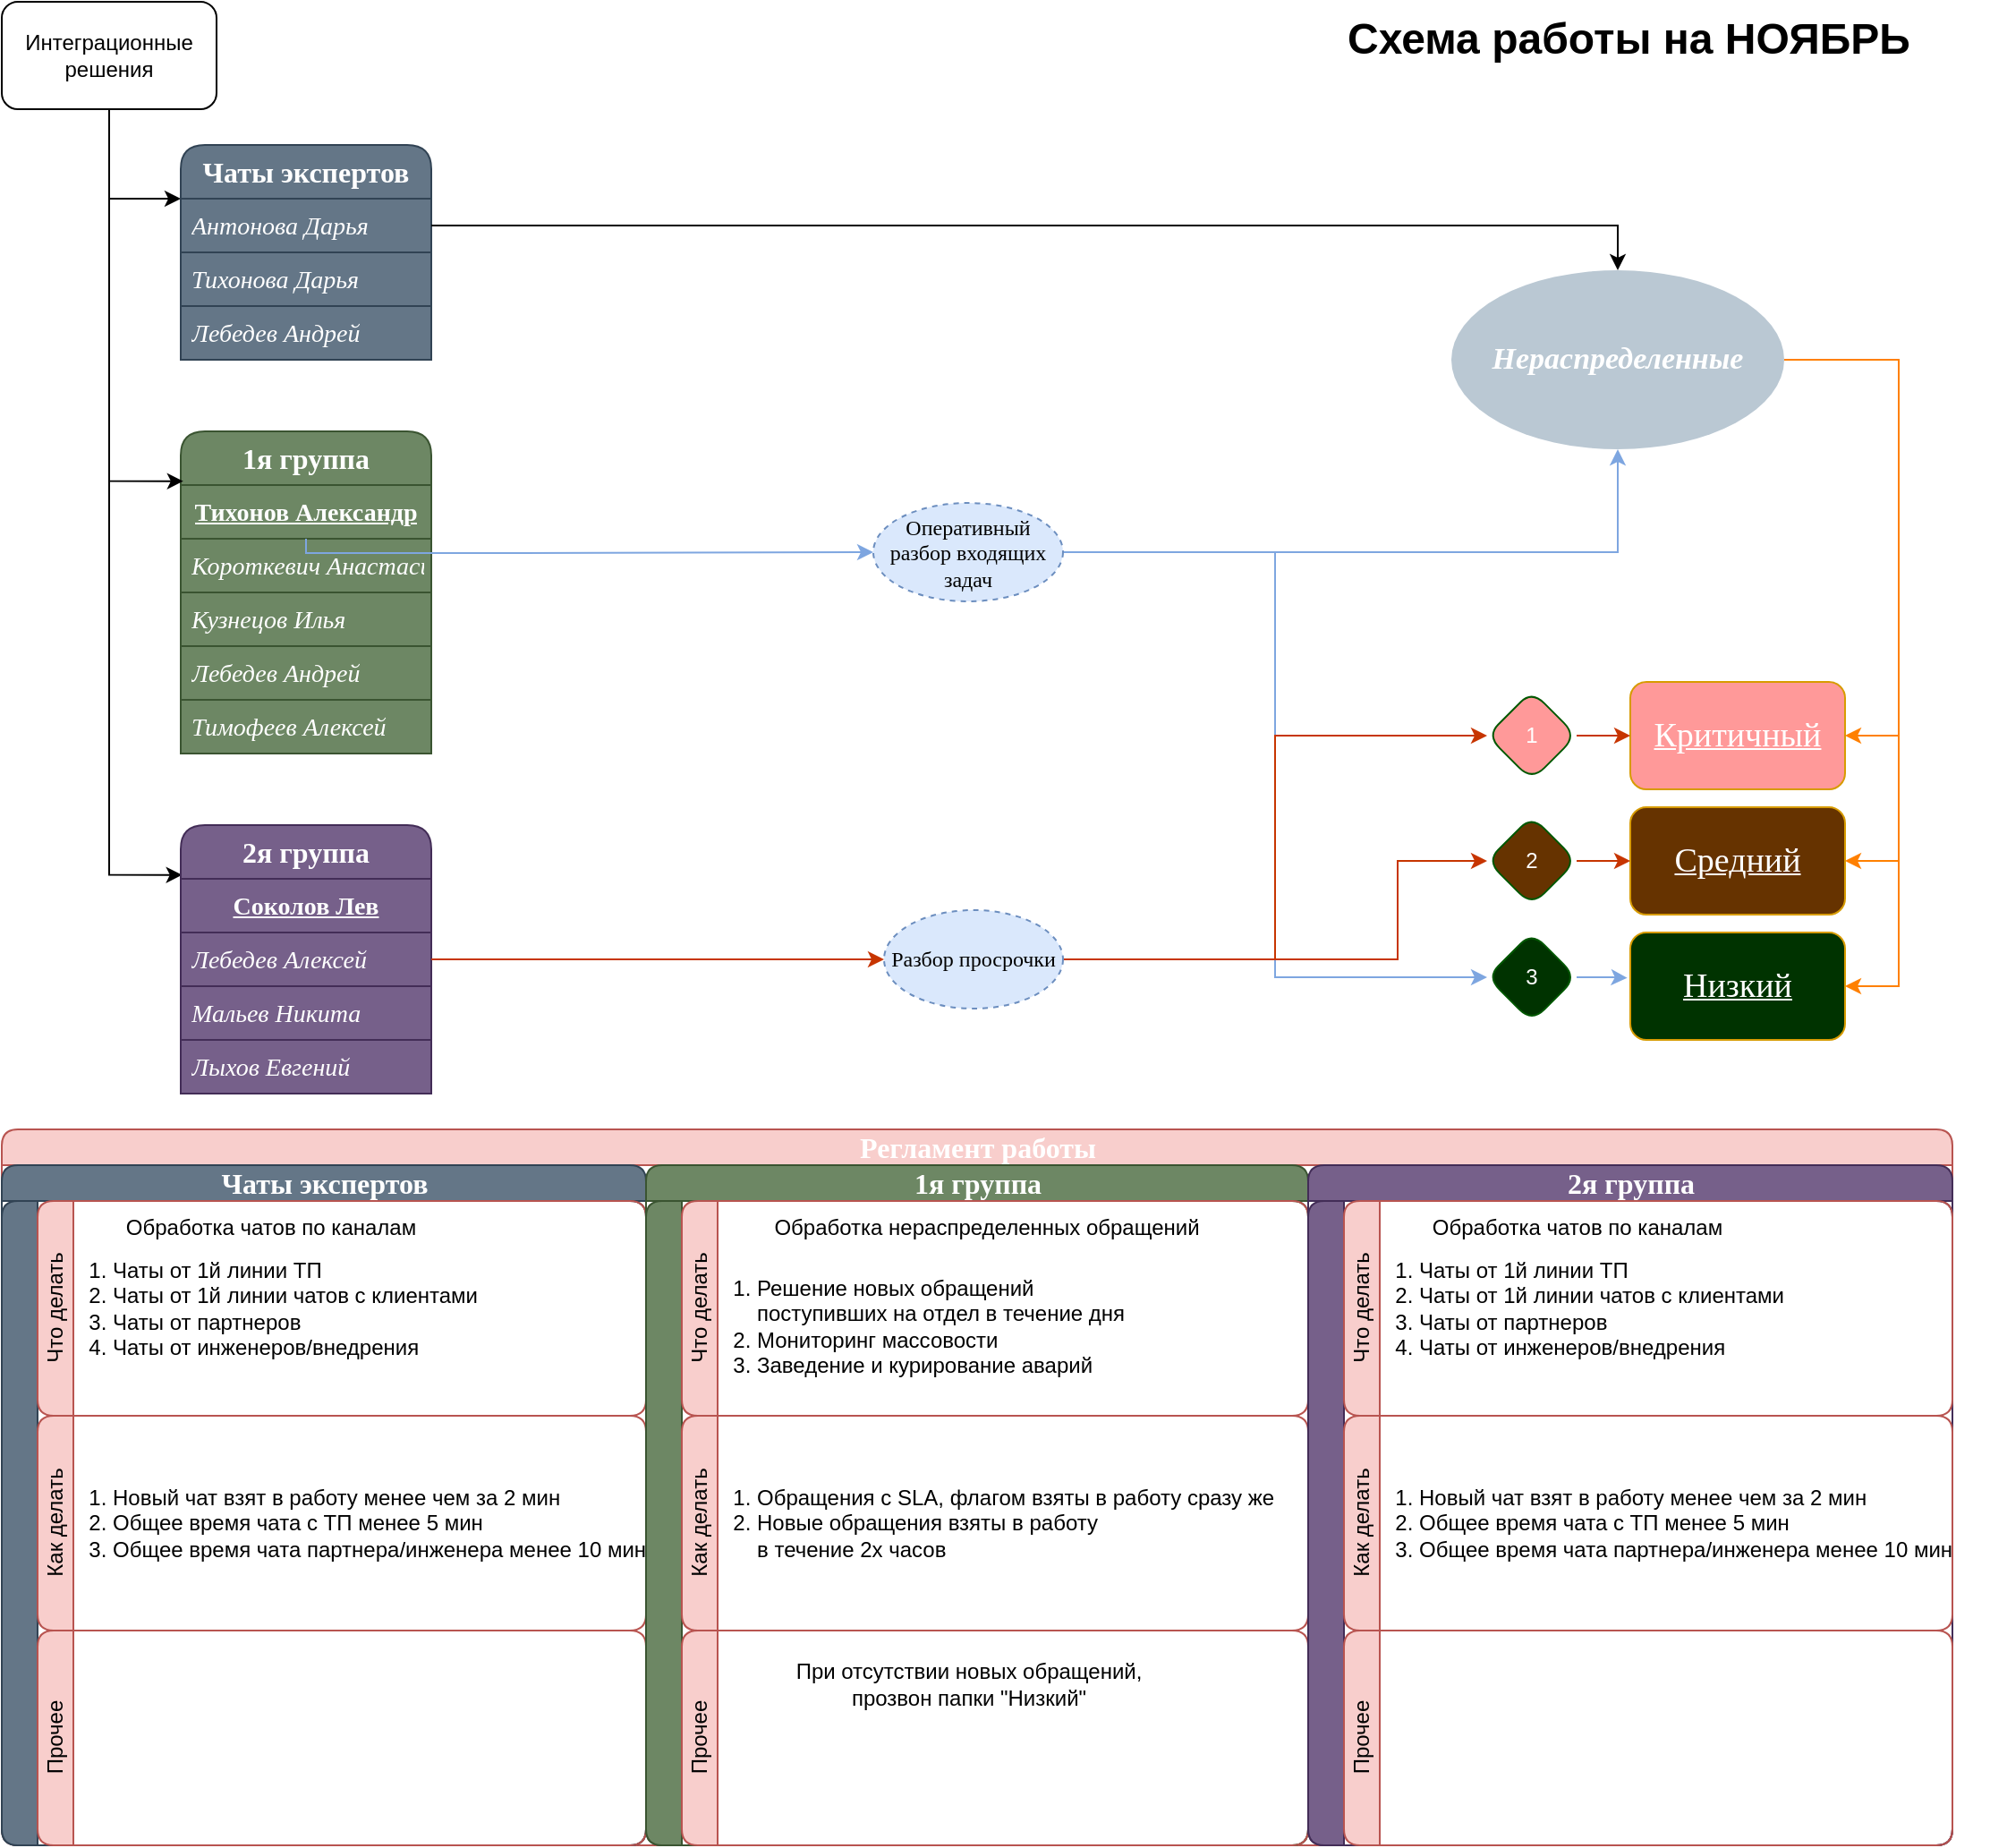 <mxfile version="24.8.3">
  <diagram name="Страница — 1" id="RGlEnjP4Q5MJ_EAzEtDM">
    <mxGraphModel dx="1195" dy="733" grid="1" gridSize="10" guides="1" tooltips="1" connect="1" arrows="1" fold="1" page="1" pageScale="1" pageWidth="827" pageHeight="1169" math="0" shadow="0">
      <root>
        <mxCell id="0" />
        <mxCell id="1" parent="0" />
        <mxCell id="4Yv4w1ldaMEZDNmSyz41-57" value="" style="edgeStyle=orthogonalEdgeStyle;rounded=0;orthogonalLoop=1;jettySize=auto;html=1;fontFamily=Helvetica;fontSize=12;fontColor=default;fontStyle=0;entryX=0.006;entryY=-0.072;entryDx=0;entryDy=0;entryPerimeter=0;" edge="1" parent="1" source="4Yv4w1ldaMEZDNmSyz41-1" target="4Yv4w1ldaMEZDNmSyz41-39">
          <mxGeometry relative="1" as="geometry">
            <mxPoint x="70" y="570" as="targetPoint" />
          </mxGeometry>
        </mxCell>
        <mxCell id="4Yv4w1ldaMEZDNmSyz41-124" style="edgeStyle=orthogonalEdgeStyle;rounded=0;orthogonalLoop=1;jettySize=auto;html=1;entryX=0;entryY=0.25;entryDx=0;entryDy=0;fontFamily=Helvetica;fontSize=12;fontColor=default;fontStyle=0;" edge="1" parent="1" source="4Yv4w1ldaMEZDNmSyz41-1" target="4Yv4w1ldaMEZDNmSyz41-9">
          <mxGeometry relative="1" as="geometry" />
        </mxCell>
        <mxCell id="4Yv4w1ldaMEZDNmSyz41-1" value="Интеграционные решения" style="rounded=1;whiteSpace=wrap;html=1;" vertex="1" parent="1">
          <mxGeometry x="20" y="20" width="120" height="60" as="geometry" />
        </mxCell>
        <mxCell id="4Yv4w1ldaMEZDNmSyz41-9" value="&lt;div style=&quot;font-size: 16px; line-height: 21px; white-space: pre;&quot;&gt;&lt;span style=&quot;font-size: 16px;&quot;&gt;Чаты экспертов&lt;/span&gt;&lt;/div&gt;" style="swimlane;fontStyle=1;childLayout=stackLayout;horizontal=1;startSize=30;horizontalStack=0;resizeParent=1;resizeParentMax=0;resizeLast=0;collapsible=1;marginBottom=0;whiteSpace=wrap;html=1;fillColor=#647687;strokeColor=#314354;swimlaneFillColor=none;rounded=1;shadow=0;glass=0;fillStyle=solid;labelBorderColor=none;labelBackgroundColor=none;fontSize=16;fontFamily=Times New Roman;fontColor=#ffffff;align=center;" vertex="1" parent="1">
          <mxGeometry x="120" y="100" width="140" height="120" as="geometry">
            <mxRectangle x="120" y="110" width="130" height="30" as="alternateBounds" />
          </mxGeometry>
        </mxCell>
        <mxCell id="4Yv4w1ldaMEZDNmSyz41-10" value="&lt;div style=&quot;font-size: 14px; line-height: 21px; white-space: pre;&quot;&gt;&lt;span style=&quot;&quot;&gt;&lt;span&gt;Антонова Дарья&lt;/span&gt;&lt;/span&gt;&lt;/div&gt;" style="text;strokeColor=#314354;fillColor=#647687;align=left;verticalAlign=middle;spacingLeft=4;spacingRight=4;overflow=hidden;points=[[0,0.5],[1,0.5]];portConstraint=eastwest;rotatable=0;whiteSpace=wrap;html=1;fontColor=#ffffff;labelBackgroundColor=none;fontFamily=Times New Roman;fontStyle=2" vertex="1" parent="4Yv4w1ldaMEZDNmSyz41-9">
          <mxGeometry y="30" width="140" height="30" as="geometry" />
        </mxCell>
        <mxCell id="4Yv4w1ldaMEZDNmSyz41-11" value="&lt;div style=&quot;font-size: 14px; line-height: 21px; white-space: pre;&quot;&gt;&lt;span style=&quot;&quot;&gt;Тихонова Дарья&lt;/span&gt;&lt;/div&gt;" style="text;strokeColor=#314354;fillColor=#647687;align=left;verticalAlign=middle;spacingLeft=4;spacingRight=4;overflow=hidden;points=[[0,0.5],[1,0.5]];portConstraint=eastwest;rotatable=0;whiteSpace=wrap;html=1;fontStyle=2;fontColor=#ffffff;labelBackgroundColor=none;fontFamily=Times New Roman;" vertex="1" parent="4Yv4w1ldaMEZDNmSyz41-9">
          <mxGeometry y="60" width="140" height="30" as="geometry" />
        </mxCell>
        <mxCell id="4Yv4w1ldaMEZDNmSyz41-12" value="&lt;div style=&quot;font-size: 14px; line-height: 21px; white-space: pre;&quot;&gt;&lt;span style=&quot;&quot;&gt;Лебедев Андрей&lt;/span&gt;&lt;/div&gt;" style="text;strokeColor=#314354;fillColor=#647687;align=left;verticalAlign=middle;spacingLeft=4;spacingRight=4;overflow=hidden;points=[[0,0.5],[1,0.5]];portConstraint=eastwest;rotatable=0;whiteSpace=wrap;html=1;fontStyle=2;labelBackgroundColor=none;fontColor=#ffffff;fontFamily=Times New Roman;" vertex="1" parent="4Yv4w1ldaMEZDNmSyz41-9">
          <mxGeometry y="90" width="140" height="30" as="geometry" />
        </mxCell>
        <mxCell id="4Yv4w1ldaMEZDNmSyz41-31" value="&lt;div style=&quot;font-size: 16px; line-height: 21px; white-space: pre;&quot;&gt;&lt;span style=&quot;font-size: 16px;&quot;&gt;1я группа&lt;/span&gt;&lt;/div&gt;" style="swimlane;fontStyle=1;childLayout=stackLayout;horizontal=1;startSize=30;horizontalStack=0;resizeParent=1;resizeParentMax=0;resizeLast=0;collapsible=1;marginBottom=0;whiteSpace=wrap;html=1;fillColor=#6d8764;strokeColor=#3A5431;swimlaneFillColor=none;rounded=1;shadow=0;glass=0;fillStyle=solid;labelBorderColor=none;labelBackgroundColor=none;fontSize=16;fontFamily=Times New Roman;fontColor=#ffffff;align=center;" vertex="1" parent="1">
          <mxGeometry x="120" y="260" width="140" height="180" as="geometry">
            <mxRectangle x="460" y="110" width="130" height="30" as="alternateBounds" />
          </mxGeometry>
        </mxCell>
        <mxCell id="4Yv4w1ldaMEZDNmSyz41-32" value="&lt;div style=&quot;font-size: 14px; line-height: 21px; white-space: pre;&quot;&gt;&lt;div style=&quot;line-height: 21px;&quot;&gt;&lt;span style=&quot;&quot;&gt;Тихонов Александр&lt;/span&gt;&lt;/div&gt;&lt;/div&gt;" style="text;strokeColor=#3A5431;fillColor=#6d8764;align=center;verticalAlign=middle;spacingLeft=4;spacingRight=4;overflow=hidden;points=[[0,0.5],[1,0.5]];portConstraint=eastwest;rotatable=0;whiteSpace=wrap;html=1;labelBackgroundColor=none;fontColor=#ffffff;labelBorderColor=none;fontFamily=Times New Roman;fontStyle=5" vertex="1" parent="4Yv4w1ldaMEZDNmSyz41-31">
          <mxGeometry y="30" width="140" height="30" as="geometry" />
        </mxCell>
        <mxCell id="4Yv4w1ldaMEZDNmSyz41-33" value="&lt;div style=&quot;font-size: 14px; line-height: 21px; white-space: pre;&quot;&gt;&lt;div style=&quot;line-height: 21px;&quot;&gt;&lt;span style=&quot;&quot;&gt;Короткевич Анастасия&lt;/span&gt;&lt;/div&gt;&lt;/div&gt;" style="text;strokeColor=#3A5431;fillColor=#6d8764;align=left;verticalAlign=middle;spacingLeft=4;spacingRight=4;overflow=hidden;points=[[0,0.5],[1,0.5]];portConstraint=eastwest;rotatable=0;whiteSpace=wrap;html=1;fontStyle=2;fontColor=#ffffff;labelBorderColor=none;labelBackgroundColor=none;fontFamily=Times New Roman;" vertex="1" parent="4Yv4w1ldaMEZDNmSyz41-31">
          <mxGeometry y="60" width="140" height="30" as="geometry" />
        </mxCell>
        <mxCell id="4Yv4w1ldaMEZDNmSyz41-34" value="&lt;div style=&quot;font-size: 14px; line-height: 21px; white-space: pre;&quot;&gt;&lt;div style=&quot;line-height: 21px;&quot;&gt;&lt;span style=&quot;&quot;&gt;Кузнецов Илья&lt;/span&gt;&lt;/div&gt;&lt;/div&gt;" style="text;strokeColor=#3A5431;fillColor=#6d8764;align=left;verticalAlign=middle;spacingLeft=4;spacingRight=4;overflow=hidden;points=[[0,0.5],[1,0.5]];portConstraint=eastwest;rotatable=0;whiteSpace=wrap;html=1;fontStyle=2;labelBackgroundColor=none;fontColor=#ffffff;labelBorderColor=none;fontFamily=Times New Roman;" vertex="1" parent="4Yv4w1ldaMEZDNmSyz41-31">
          <mxGeometry y="90" width="140" height="30" as="geometry" />
        </mxCell>
        <mxCell id="4Yv4w1ldaMEZDNmSyz41-35" value="&lt;div style=&quot;font-size: 14px; line-height: 21px; white-space: pre;&quot;&gt;&lt;div style=&quot;line-height: 21px;&quot;&gt;&lt;span style=&quot;&quot;&gt;Лебедев Андрей&lt;/span&gt;&lt;/div&gt;&lt;/div&gt;" style="text;strokeColor=#3A5431;fillColor=#6d8764;align=left;verticalAlign=middle;spacingLeft=4;spacingRight=4;overflow=hidden;points=[[0,0.5],[1,0.5]];portConstraint=eastwest;rotatable=0;whiteSpace=wrap;html=1;fontStyle=2;labelBackgroundColor=none;fontColor=#ffffff;labelBorderColor=none;fontFamily=Times New Roman;" vertex="1" parent="4Yv4w1ldaMEZDNmSyz41-31">
          <mxGeometry y="120" width="140" height="30" as="geometry" />
        </mxCell>
        <mxCell id="4Yv4w1ldaMEZDNmSyz41-36" value="&lt;div style=&quot;font-size: 14px; line-height: 21px; white-space: pre;&quot;&gt;&lt;div style=&quot;line-height: 21px;&quot;&gt;&lt;div style=&quot;line-height: 21px;&quot;&gt;&lt;span style=&quot;&quot;&gt;Тимофеев Алексей&lt;/span&gt;&lt;/div&gt;&lt;/div&gt;&lt;/div&gt;" style="text;strokeColor=#3A5431;fillColor=#6d8764;align=left;verticalAlign=middle;spacingLeft=4;spacingRight=4;overflow=hidden;points=[[0,0.5],[1,0.5]];portConstraint=eastwest;rotatable=0;whiteSpace=wrap;html=1;fontStyle=2;labelBackgroundColor=none;fontColor=#ffffff;labelBorderColor=none;fontFamily=Times New Roman;" vertex="1" parent="4Yv4w1ldaMEZDNmSyz41-31">
          <mxGeometry y="150" width="140" height="30" as="geometry" />
        </mxCell>
        <mxCell id="4Yv4w1ldaMEZDNmSyz41-38" value="&lt;div style=&quot;font-size: 16px; line-height: 21px; white-space: pre;&quot;&gt;&lt;span style=&quot;font-size: 16px;&quot;&gt;2я группа&lt;/span&gt;&lt;/div&gt;" style="swimlane;fontStyle=1;childLayout=stackLayout;horizontal=1;startSize=30;horizontalStack=0;resizeParent=1;resizeParentMax=0;resizeLast=0;collapsible=1;marginBottom=0;whiteSpace=wrap;html=1;fillColor=#76608a;strokeColor=#432D57;swimlaneFillColor=none;rounded=1;shadow=0;glass=0;fillStyle=solid;labelBorderColor=none;labelBackgroundColor=none;fontSize=16;fontFamily=Times New Roman;fontColor=#ffffff;align=center;" vertex="1" parent="1">
          <mxGeometry x="120" y="480" width="140" height="150" as="geometry">
            <mxRectangle x="460" y="110" width="130" height="30" as="alternateBounds" />
          </mxGeometry>
        </mxCell>
        <mxCell id="4Yv4w1ldaMEZDNmSyz41-39" value="&lt;div style=&quot;line-height: 21px;&quot;&gt;&lt;div style=&quot;line-height: 21px;&quot;&gt;&lt;font&gt;&lt;span style=&quot;font-size: 14px; white-space: pre;&quot;&gt;Соколов Лев&lt;/span&gt;&lt;/font&gt;&lt;/div&gt;&lt;/div&gt;" style="text;strokeColor=#432D57;fillColor=#76608a;align=center;verticalAlign=middle;spacingLeft=4;spacingRight=4;overflow=hidden;points=[[0,0.5],[1,0.5]];portConstraint=eastwest;rotatable=0;whiteSpace=wrap;html=1;labelBackgroundColor=none;labelBorderColor=none;fontColor=#ffffff;fontFamily=Times New Roman;fontStyle=5" vertex="1" parent="4Yv4w1ldaMEZDNmSyz41-38">
          <mxGeometry y="30" width="140" height="30" as="geometry" />
        </mxCell>
        <mxCell id="4Yv4w1ldaMEZDNmSyz41-40" value="&lt;div style=&quot;line-height: 21px;&quot;&gt;&lt;div style=&quot;line-height: 21px;&quot;&gt;&lt;font&gt;&lt;span style=&quot;font-size: 14px; white-space: pre;&quot;&gt;Лебедев Алексей&lt;/span&gt;&lt;/font&gt;&lt;/div&gt;&lt;/div&gt;" style="text;strokeColor=#432D57;fillColor=#76608a;align=left;verticalAlign=middle;spacingLeft=4;spacingRight=4;overflow=hidden;points=[[0,0.5],[1,0.5]];portConstraint=eastwest;rotatable=0;whiteSpace=wrap;html=1;fontStyle=2;labelBorderColor=none;fontColor=#ffffff;labelBackgroundColor=none;fontFamily=Times New Roman;" vertex="1" parent="4Yv4w1ldaMEZDNmSyz41-38">
          <mxGeometry y="60" width="140" height="30" as="geometry" />
        </mxCell>
        <mxCell id="4Yv4w1ldaMEZDNmSyz41-41" value="&lt;div style=&quot;line-height: 21px;&quot;&gt;&lt;div style=&quot;line-height: 21px;&quot;&gt;&lt;font&gt;&lt;span style=&quot;font-size: 14px; white-space: pre;&quot;&gt;Мальев Никита&lt;/span&gt;&lt;/font&gt;&lt;/div&gt;&lt;/div&gt;" style="text;strokeColor=#432D57;fillColor=#76608a;align=left;verticalAlign=middle;spacingLeft=4;spacingRight=4;overflow=hidden;points=[[0,0.5],[1,0.5]];portConstraint=eastwest;rotatable=0;whiteSpace=wrap;html=1;fontStyle=2;labelBackgroundColor=none;labelBorderColor=none;fontColor=#ffffff;fontFamily=Times New Roman;" vertex="1" parent="4Yv4w1ldaMEZDNmSyz41-38">
          <mxGeometry y="90" width="140" height="30" as="geometry" />
        </mxCell>
        <mxCell id="4Yv4w1ldaMEZDNmSyz41-42" value="&lt;div style=&quot;line-height: 21px;&quot;&gt;&lt;div style=&quot;line-height: 21px;&quot;&gt;&lt;font&gt;&lt;span style=&quot;font-size: 14px; white-space: pre;&quot;&gt;Лыхов Евгений&lt;/span&gt;&lt;/font&gt;&lt;/div&gt;&lt;/div&gt;" style="text;strokeColor=#432D57;fillColor=#76608a;align=left;verticalAlign=middle;spacingLeft=4;spacingRight=4;overflow=hidden;points=[[0,0.5],[1,0.5]];portConstraint=eastwest;rotatable=0;whiteSpace=wrap;html=1;fontStyle=2;labelBackgroundColor=none;labelBorderColor=none;fontColor=#ffffff;fontFamily=Times New Roman;" vertex="1" parent="4Yv4w1ldaMEZDNmSyz41-38">
          <mxGeometry y="120" width="140" height="30" as="geometry" />
        </mxCell>
        <mxCell id="4Yv4w1ldaMEZDNmSyz41-60" value="" style="edgeStyle=orthogonalEdgeStyle;rounded=0;orthogonalLoop=1;jettySize=auto;html=1;fontFamily=Helvetica;fontSize=12;fontColor=default;fontStyle=0;entryX=0.01;entryY=-0.072;entryDx=0;entryDy=0;exitX=0.5;exitY=1;exitDx=0;exitDy=0;entryPerimeter=0;" edge="1" parent="1" source="4Yv4w1ldaMEZDNmSyz41-1" target="4Yv4w1ldaMEZDNmSyz41-32">
          <mxGeometry relative="1" as="geometry">
            <mxPoint x="80" y="130" as="sourcePoint" />
            <mxPoint x="121" y="199" as="targetPoint" />
          </mxGeometry>
        </mxCell>
        <mxCell id="4Yv4w1ldaMEZDNmSyz41-61" value="Критичный" style="rounded=1;whiteSpace=wrap;html=1;shadow=0;glass=0;strokeColor=#d79b00;align=center;verticalAlign=middle;swimlaneFillColor=none;fontFamily=Times New Roman;fontSize=19;fontStyle=4;fillColor=#FF9999;labelBackgroundColor=none;fontColor=#FFFFFF;" vertex="1" parent="1">
          <mxGeometry x="930" y="400" width="120" height="60" as="geometry" />
        </mxCell>
        <mxCell id="4Yv4w1ldaMEZDNmSyz41-62" value="Средний" style="rounded=1;whiteSpace=wrap;html=1;shadow=0;glass=0;strokeColor=#d79b00;align=center;verticalAlign=middle;swimlaneFillColor=none;fontFamily=Times New Roman;fontSize=19;fontStyle=4;fillColor=#663300;labelBackgroundColor=none;fontColor=#FFFFFF;" vertex="1" parent="1">
          <mxGeometry x="930" y="470" width="120" height="60" as="geometry" />
        </mxCell>
        <mxCell id="4Yv4w1ldaMEZDNmSyz41-63" value="Низкий" style="rounded=1;whiteSpace=wrap;html=1;shadow=0;glass=0;strokeColor=#d79b00;align=center;verticalAlign=middle;swimlaneFillColor=none;fontFamily=Times New Roman;fontSize=19;fontStyle=4;fillColor=#003300;labelBackgroundColor=none;fontColor=#FFFFFF;" vertex="1" parent="1">
          <mxGeometry x="930" y="540" width="120" height="60" as="geometry" />
        </mxCell>
        <mxCell id="4Yv4w1ldaMEZDNmSyz41-68" style="edgeStyle=orthogonalEdgeStyle;rounded=0;orthogonalLoop=1;jettySize=auto;html=1;entryX=1;entryY=0.5;entryDx=0;entryDy=0;fontFamily=Helvetica;fontSize=12;fontColor=default;fontStyle=0;exitX=1;exitY=0.5;exitDx=0;exitDy=0;strokeColor=#FF8000;" edge="1" parent="1" source="4Yv4w1ldaMEZDNmSyz41-64" target="4Yv4w1ldaMEZDNmSyz41-61">
          <mxGeometry relative="1" as="geometry">
            <Array as="points">
              <mxPoint x="1080" y="220" />
              <mxPoint x="1080" y="430" />
            </Array>
          </mxGeometry>
        </mxCell>
        <mxCell id="4Yv4w1ldaMEZDNmSyz41-69" style="edgeStyle=orthogonalEdgeStyle;rounded=0;orthogonalLoop=1;jettySize=auto;html=1;exitX=1;exitY=0.5;exitDx=0;exitDy=0;entryX=1;entryY=0.5;entryDx=0;entryDy=0;fontFamily=Helvetica;fontSize=12;fontColor=default;fontStyle=0;strokeColor=#FF8000;" edge="1" parent="1" source="4Yv4w1ldaMEZDNmSyz41-64" target="4Yv4w1ldaMEZDNmSyz41-62">
          <mxGeometry relative="1" as="geometry">
            <Array as="points">
              <mxPoint x="1080" y="220" />
              <mxPoint x="1080" y="500" />
            </Array>
          </mxGeometry>
        </mxCell>
        <mxCell id="4Yv4w1ldaMEZDNmSyz41-102" style="edgeStyle=orthogonalEdgeStyle;rounded=0;orthogonalLoop=1;jettySize=auto;html=1;fontFamily=Helvetica;fontSize=12;fontColor=default;fontStyle=0;entryX=1;entryY=0.5;entryDx=0;entryDy=0;strokeColor=#FF8000;" edge="1" parent="1" source="4Yv4w1ldaMEZDNmSyz41-64" target="4Yv4w1ldaMEZDNmSyz41-63">
          <mxGeometry relative="1" as="geometry">
            <mxPoint x="1080" y="560" as="targetPoint" />
            <Array as="points">
              <mxPoint x="1080" y="220" />
              <mxPoint x="1080" y="570" />
            </Array>
          </mxGeometry>
        </mxCell>
        <mxCell id="4Yv4w1ldaMEZDNmSyz41-64" value="&lt;font style=&quot;font-size: 17px;&quot;&gt;Нераспределенные&lt;/font&gt;" style="ellipse;whiteSpace=wrap;html=1;rounded=1;shadow=0;glass=0;strokeColor=none;align=center;verticalAlign=middle;swimlaneFillColor=none;fontFamily=Times New Roman;fontSize=17;fontStyle=3;fillColor=#bac8d3;fontColor=#FFFFFF;" vertex="1" parent="1">
          <mxGeometry x="830" y="170" width="186" height="100" as="geometry" />
        </mxCell>
        <mxCell id="4Yv4w1ldaMEZDNmSyz41-80" style="edgeStyle=orthogonalEdgeStyle;rounded=0;orthogonalLoop=1;jettySize=auto;html=1;entryX=0;entryY=0.5;entryDx=0;entryDy=0;fontFamily=Helvetica;fontSize=12;fontColor=default;fontStyle=0;fillColor=#fa6800;strokeColor=#C73500;" edge="1" parent="1" source="4Yv4w1ldaMEZDNmSyz41-87" target="4Yv4w1ldaMEZDNmSyz41-61">
          <mxGeometry relative="1" as="geometry" />
        </mxCell>
        <mxCell id="4Yv4w1ldaMEZDNmSyz41-114" style="edgeStyle=orthogonalEdgeStyle;rounded=0;orthogonalLoop=1;jettySize=auto;html=1;entryX=0.5;entryY=1;entryDx=0;entryDy=0;fontFamily=Helvetica;fontSize=12;fontColor=default;fontStyle=0;fillColor=#0050ef;strokeColor=#7EA6E0;" edge="1" parent="1" source="4Yv4w1ldaMEZDNmSyz41-85" target="4Yv4w1ldaMEZDNmSyz41-64">
          <mxGeometry relative="1" as="geometry" />
        </mxCell>
        <mxCell id="4Yv4w1ldaMEZDNmSyz41-116" style="edgeStyle=orthogonalEdgeStyle;rounded=0;orthogonalLoop=1;jettySize=auto;html=1;entryX=0;entryY=0.5;entryDx=0;entryDy=0;fontFamily=Helvetica;fontSize=12;fontColor=default;fontStyle=0;fillColor=#0050ef;strokeColor=#7EA6E0;" edge="1" parent="1" source="4Yv4w1ldaMEZDNmSyz41-85" target="4Yv4w1ldaMEZDNmSyz41-91">
          <mxGeometry relative="1" as="geometry" />
        </mxCell>
        <mxCell id="4Yv4w1ldaMEZDNmSyz41-85" value="&lt;font&gt;Оперативный разбор входящих задач&lt;/font&gt;" style="ellipse;whiteSpace=wrap;html=1;align=center;dashed=1;rounded=1;shadow=0;glass=0;strokeColor=#6c8ebf;verticalAlign=middle;swimlaneFillColor=none;fontFamily=Times New Roman;fontSize=12;fontStyle=0;fillColor=#dae8fc;" vertex="1" parent="1">
          <mxGeometry x="507" y="300" width="106" height="55" as="geometry" />
        </mxCell>
        <mxCell id="4Yv4w1ldaMEZDNmSyz41-87" value="1" style="shape=rhombus;perimeter=rhombusPerimeter;whiteSpace=wrap;html=1;align=center;rounded=1;shadow=0;glass=0;strokeColor=#005700;verticalAlign=middle;swimlaneFillColor=none;fontFamily=Helvetica;fontSize=12;fontColor=#ffffff;fontStyle=0;fillColor=#FF9999;" vertex="1" parent="1">
          <mxGeometry x="850" y="405" width="50" height="50" as="geometry" />
        </mxCell>
        <mxCell id="4Yv4w1ldaMEZDNmSyz41-91" value="3" style="shape=rhombus;perimeter=rhombusPerimeter;whiteSpace=wrap;html=1;align=center;rounded=1;shadow=0;glass=0;strokeColor=#005700;verticalAlign=middle;swimlaneFillColor=none;fontFamily=Helvetica;fontSize=12;fontColor=#ffffff;fontStyle=0;fillColor=#003300;" vertex="1" parent="1">
          <mxGeometry x="850" y="540" width="50" height="50" as="geometry" />
        </mxCell>
        <mxCell id="4Yv4w1ldaMEZDNmSyz41-96" style="edgeStyle=orthogonalEdgeStyle;rounded=0;orthogonalLoop=1;jettySize=auto;html=1;entryX=-0.014;entryY=0.422;entryDx=0;entryDy=0;entryPerimeter=0;fontFamily=Helvetica;fontSize=12;fontColor=default;fontStyle=0;fillColor=#0050ef;strokeColor=#7EA6E0;" edge="1" parent="1" source="4Yv4w1ldaMEZDNmSyz41-91" target="4Yv4w1ldaMEZDNmSyz41-63">
          <mxGeometry relative="1" as="geometry" />
        </mxCell>
        <mxCell id="4Yv4w1ldaMEZDNmSyz41-103" value="" style="edgeStyle=orthogonalEdgeStyle;rounded=0;orthogonalLoop=1;jettySize=auto;html=1;entryX=0;entryY=0.5;entryDx=0;entryDy=0;fontFamily=Helvetica;fontSize=12;fontColor=default;fontStyle=0;fillColor=#fa6800;strokeColor=#C73500;" edge="1" parent="1" source="4Yv4w1ldaMEZDNmSyz41-86" target="4Yv4w1ldaMEZDNmSyz41-89">
          <mxGeometry relative="1" as="geometry">
            <mxPoint x="620" y="555" as="sourcePoint" />
            <mxPoint x="890" y="500" as="targetPoint" />
            <Array as="points">
              <mxPoint x="800" y="555" />
              <mxPoint x="800" y="500" />
            </Array>
          </mxGeometry>
        </mxCell>
        <mxCell id="4Yv4w1ldaMEZDNmSyz41-109" style="edgeStyle=orthogonalEdgeStyle;rounded=0;orthogonalLoop=1;jettySize=auto;html=1;entryX=0;entryY=0.5;entryDx=0;entryDy=0;fontFamily=Helvetica;fontSize=12;fontColor=default;fontStyle=0;fillColor=#fa6800;strokeColor=#C73500;" edge="1" parent="1" source="4Yv4w1ldaMEZDNmSyz41-89" target="4Yv4w1ldaMEZDNmSyz41-62">
          <mxGeometry relative="1" as="geometry" />
        </mxCell>
        <mxCell id="4Yv4w1ldaMEZDNmSyz41-89" value="2" style="shape=rhombus;perimeter=rhombusPerimeter;whiteSpace=wrap;html=1;align=center;rounded=1;shadow=0;glass=0;strokeColor=#005700;verticalAlign=middle;swimlaneFillColor=none;fontFamily=Helvetica;fontSize=12;fontColor=#ffffff;fontStyle=0;fillColor=#663300;" vertex="1" parent="1">
          <mxGeometry x="850" y="475" width="50" height="50" as="geometry" />
        </mxCell>
        <mxCell id="4Yv4w1ldaMEZDNmSyz41-107" value="" style="edgeStyle=orthogonalEdgeStyle;rounded=0;orthogonalLoop=1;jettySize=auto;html=1;entryX=0;entryY=0.5;entryDx=0;entryDy=0;fontFamily=Helvetica;fontSize=12;fontColor=default;fontStyle=0;fillColor=#fa6800;strokeColor=#C73500;" edge="1" parent="1" source="4Yv4w1ldaMEZDNmSyz41-38" target="4Yv4w1ldaMEZDNmSyz41-86">
          <mxGeometry relative="1" as="geometry">
            <mxPoint x="290" y="555" as="sourcePoint" />
            <mxPoint x="480" y="500" as="targetPoint" />
            <Array as="points" />
          </mxGeometry>
        </mxCell>
        <mxCell id="4Yv4w1ldaMEZDNmSyz41-108" style="edgeStyle=orthogonalEdgeStyle;rounded=0;orthogonalLoop=1;jettySize=auto;html=1;entryX=0;entryY=0.5;entryDx=0;entryDy=0;fontFamily=Helvetica;fontSize=12;fontColor=default;fontStyle=0;fillColor=#fa6800;strokeColor=#C73500;" edge="1" parent="1" source="4Yv4w1ldaMEZDNmSyz41-86" target="4Yv4w1ldaMEZDNmSyz41-87">
          <mxGeometry relative="1" as="geometry" />
        </mxCell>
        <mxCell id="4Yv4w1ldaMEZDNmSyz41-86" value="Разбор просрочки" style="ellipse;whiteSpace=wrap;html=1;align=center;dashed=1;rounded=1;shadow=0;glass=0;strokeColor=#6c8ebf;verticalAlign=middle;swimlaneFillColor=none;fontFamily=Times New Roman;fontSize=12;fontStyle=0;fillColor=#dae8fc;" vertex="1" parent="1">
          <mxGeometry x="513" y="527.5" width="100" height="55" as="geometry" />
        </mxCell>
        <mxCell id="4Yv4w1ldaMEZDNmSyz41-113" style="edgeStyle=orthogonalEdgeStyle;rounded=0;orthogonalLoop=1;jettySize=auto;html=1;entryX=0;entryY=0.5;entryDx=0;entryDy=0;fontFamily=Helvetica;fontSize=12;fontColor=default;fontStyle=0;strokeColor=#7EA6E0;" edge="1" parent="1" source="4Yv4w1ldaMEZDNmSyz41-32" target="4Yv4w1ldaMEZDNmSyz41-85">
          <mxGeometry relative="1" as="geometry">
            <Array as="points">
              <mxPoint x="190" y="328" />
              <mxPoint x="310" y="328" />
            </Array>
          </mxGeometry>
        </mxCell>
        <mxCell id="4Yv4w1ldaMEZDNmSyz41-117" value="&lt;h1 style=&quot;margin-top: 0px;&quot;&gt;Схема работы на НОЯБРЬ&lt;/h1&gt;&lt;p&gt;&lt;br&gt;&lt;/p&gt;" style="text;html=1;whiteSpace=wrap;overflow=hidden;rounded=0;fontFamily=Helvetica;fontSize=12;fontColor=default;fontStyle=0;" vertex="1" parent="1">
          <mxGeometry x="770" y="20" width="320" height="50" as="geometry" />
        </mxCell>
        <mxCell id="4Yv4w1ldaMEZDNmSyz41-136" style="edgeStyle=orthogonalEdgeStyle;rounded=0;orthogonalLoop=1;jettySize=auto;html=1;fontFamily=Helvetica;fontSize=12;fontColor=default;fontStyle=0;entryX=0.5;entryY=0;entryDx=0;entryDy=0;" edge="1" parent="1" source="4Yv4w1ldaMEZDNmSyz41-10" target="4Yv4w1ldaMEZDNmSyz41-64">
          <mxGeometry relative="1" as="geometry">
            <mxPoint x="600" y="145" as="targetPoint" />
          </mxGeometry>
        </mxCell>
        <mxCell id="4Yv4w1ldaMEZDNmSyz41-138" value="&lt;font face=&quot;Times New Roman&quot; color=&quot;#ffffff&quot;&gt;&lt;span style=&quot;font-size: 16px; white-space-collapse: preserve;&quot;&gt;&lt;b&gt;Регламент работы&lt;/b&gt;&lt;/span&gt;&lt;/font&gt;" style="swimlane;childLayout=stackLayout;resizeParent=1;resizeParentMax=0;startSize=20;html=1;rounded=1;shadow=0;glass=0;strokeColor=#b85450;align=center;verticalAlign=middle;swimlaneFillColor=none;fontFamily=Helvetica;fontSize=12;fontColor=default;fontStyle=0;fillColor=#f8cecc;gradientColor=none;" vertex="1" parent="1">
          <mxGeometry x="20" y="650" width="1090" height="400" as="geometry" />
        </mxCell>
        <mxCell id="4Yv4w1ldaMEZDNmSyz41-139" value="&lt;span style=&quot;color: rgb(255, 255, 255); font-family: &amp;quot;Times New Roman&amp;quot;; font-size: 16px; font-weight: 700; white-space-collapse: preserve;&quot;&gt;Чаты экспертов&lt;/span&gt;" style="swimlane;startSize=20;html=1;rounded=1;shadow=0;glass=0;strokeColor=#314354;align=center;verticalAlign=middle;swimlaneFillColor=none;fontFamily=Helvetica;fontSize=12;fontColor=#ffffff;fontStyle=0;fillColor=#647687;" vertex="1" parent="4Yv4w1ldaMEZDNmSyz41-138">
          <mxGeometry y="20" width="360" height="380" as="geometry">
            <mxRectangle y="20" width="40" height="230" as="alternateBounds" />
          </mxGeometry>
        </mxCell>
        <mxCell id="4Yv4w1ldaMEZDNmSyz41-186" value="" style="swimlane;childLayout=stackLayout;resizeParent=1;resizeParentMax=0;horizontal=0;startSize=20;horizontalStack=0;html=1;rounded=1;shadow=0;glass=0;strokeColor=#314354;align=center;verticalAlign=middle;swimlaneFillColor=none;fontFamily=Helvetica;fontSize=12;fontColor=#ffffff;fontStyle=0;fillColor=#647687;labelBackgroundColor=default;" vertex="1" parent="4Yv4w1ldaMEZDNmSyz41-139">
          <mxGeometry y="20" width="360" height="360" as="geometry" />
        </mxCell>
        <mxCell id="4Yv4w1ldaMEZDNmSyz41-187" value="Что делать" style="swimlane;startSize=20;horizontal=0;html=1;rounded=1;shadow=0;glass=0;strokeColor=#b85450;align=center;verticalAlign=middle;swimlaneFillColor=none;fontFamily=Helvetica;fontSize=12;fontColor=default;fontStyle=0;fillColor=#f8cecc;gradientColor=none;labelBackgroundColor=none;" vertex="1" parent="4Yv4w1ldaMEZDNmSyz41-186">
          <mxGeometry x="20" width="340" height="120" as="geometry" />
        </mxCell>
        <mxCell id="4Yv4w1ldaMEZDNmSyz41-190" value="Обработка чатов по каналам" style="text;html=1;align=center;verticalAlign=middle;resizable=0;points=[];autosize=1;strokeColor=none;fillColor=none;fontFamily=Helvetica;fontSize=12;fontColor=default;fontStyle=0;" vertex="1" parent="4Yv4w1ldaMEZDNmSyz41-187">
          <mxGeometry x="35" width="190" height="30" as="geometry" />
        </mxCell>
        <mxCell id="4Yv4w1ldaMEZDNmSyz41-191" value="&lt;ol&gt;&lt;li&gt;Чаты от 1й линии ТП&lt;/li&gt;&lt;li&gt;Чаты от 1й линии чатов с клиентами&lt;/li&gt;&lt;li&gt;Чаты от партнеров&lt;/li&gt;&lt;li&gt;Чаты от инженеров/внедрения&lt;/li&gt;&lt;/ol&gt;" style="text;html=1;align=left;verticalAlign=middle;resizable=0;points=[];autosize=1;strokeColor=none;fillColor=none;fontFamily=Helvetica;fontSize=12;fontColor=default;fontStyle=0;" vertex="1" parent="4Yv4w1ldaMEZDNmSyz41-187">
          <mxGeometry y="10" width="270" height="100" as="geometry" />
        </mxCell>
        <mxCell id="4Yv4w1ldaMEZDNmSyz41-188" value="Как делать" style="swimlane;startSize=20;horizontal=0;html=1;rounded=1;shadow=0;glass=0;strokeColor=#b85450;align=center;verticalAlign=middle;swimlaneFillColor=none;fontFamily=Helvetica;fontSize=12;fontColor=default;fontStyle=0;fillColor=#f8cecc;gradientColor=none;" vertex="1" parent="4Yv4w1ldaMEZDNmSyz41-186">
          <mxGeometry x="20" y="120" width="340" height="120" as="geometry" />
        </mxCell>
        <mxCell id="4Yv4w1ldaMEZDNmSyz41-192" value="&lt;ol&gt;&lt;li&gt;Новый чат взят в работу менее чем за 2 мин&lt;/li&gt;&lt;li&gt;Общее время чата с ТП менее 5 мин&lt;/li&gt;&lt;li&gt;Общее время чата партнера/инженера менее 10 мин&lt;/li&gt;&lt;/ol&gt;" style="text;html=1;align=left;verticalAlign=middle;resizable=0;points=[];autosize=1;strokeColor=none;fillColor=none;fontFamily=Helvetica;fontSize=12;fontColor=default;fontStyle=0;" vertex="1" parent="4Yv4w1ldaMEZDNmSyz41-188">
          <mxGeometry y="20" width="360" height="80" as="geometry" />
        </mxCell>
        <mxCell id="4Yv4w1ldaMEZDNmSyz41-189" value="Прочее" style="swimlane;startSize=20;horizontal=0;html=1;rounded=1;shadow=0;glass=0;strokeColor=#b85450;align=center;verticalAlign=middle;swimlaneFillColor=none;fontFamily=Helvetica;fontSize=12;fontColor=default;fontStyle=0;fillColor=#f8cecc;gradientColor=none;" vertex="1" parent="4Yv4w1ldaMEZDNmSyz41-186">
          <mxGeometry x="20" y="240" width="340" height="120" as="geometry" />
        </mxCell>
        <mxCell id="4Yv4w1ldaMEZDNmSyz41-140" value="&lt;span style=&quot;color: rgb(255, 255, 255); font-family: &amp;quot;Times New Roman&amp;quot;; font-size: 16px; font-weight: 700; white-space-collapse: preserve;&quot;&gt;1я группа&lt;/span&gt;" style="swimlane;startSize=20;html=1;rounded=1;shadow=0;glass=0;strokeColor=#3A5431;align=center;verticalAlign=middle;swimlaneFillColor=none;fontFamily=Helvetica;fontSize=12;fontColor=#ffffff;fontStyle=0;fillColor=#6d8764;" vertex="1" parent="4Yv4w1ldaMEZDNmSyz41-138">
          <mxGeometry x="360" y="20" width="370" height="380" as="geometry">
            <mxRectangle x="360" y="20" width="40" height="380" as="alternateBounds" />
          </mxGeometry>
        </mxCell>
        <mxCell id="4Yv4w1ldaMEZDNmSyz41-193" value="" style="swimlane;childLayout=stackLayout;resizeParent=1;resizeParentMax=0;horizontal=0;startSize=20;horizontalStack=0;html=1;rounded=1;shadow=0;glass=0;strokeColor=#3A5431;align=center;verticalAlign=middle;swimlaneFillColor=none;fontFamily=Helvetica;fontSize=12;fontColor=#ffffff;fontStyle=0;fillColor=#6d8764;" vertex="1" parent="4Yv4w1ldaMEZDNmSyz41-140">
          <mxGeometry y="20" width="370" height="360" as="geometry" />
        </mxCell>
        <mxCell id="4Yv4w1ldaMEZDNmSyz41-194" value="Что делать" style="swimlane;startSize=20;horizontal=0;html=1;rounded=1;shadow=0;glass=0;strokeColor=#b85450;align=center;verticalAlign=middle;swimlaneFillColor=none;fontFamily=Helvetica;fontSize=12;fontColor=default;fontStyle=0;fillColor=#f8cecc;gradientColor=none;" vertex="1" parent="4Yv4w1ldaMEZDNmSyz41-193">
          <mxGeometry x="20" width="350" height="120" as="geometry" />
        </mxCell>
        <mxCell id="4Yv4w1ldaMEZDNmSyz41-195" value="Обработка нераспределенных обращений" style="text;html=1;align=center;verticalAlign=middle;resizable=0;points=[];autosize=1;strokeColor=none;fillColor=none;fontFamily=Helvetica;fontSize=12;fontColor=default;fontStyle=0;" vertex="1" parent="4Yv4w1ldaMEZDNmSyz41-194">
          <mxGeometry x="40" width="260" height="30" as="geometry" />
        </mxCell>
        <mxCell id="4Yv4w1ldaMEZDNmSyz41-196" value="&lt;ol&gt;&lt;li&gt;Решение новых обращений&amp;nbsp;&lt;br&gt;поступивших на отдел в течение дня&lt;/li&gt;&lt;li&gt;Мониторинг массовости&lt;/li&gt;&lt;li&gt;Заведение и курирование аварий&lt;/li&gt;&lt;/ol&gt;" style="text;html=1;align=left;verticalAlign=middle;resizable=0;points=[];autosize=1;strokeColor=none;fillColor=none;fontFamily=Helvetica;fontSize=12;fontColor=default;fontStyle=0;" vertex="1" parent="4Yv4w1ldaMEZDNmSyz41-194">
          <mxGeometry y="20" width="270" height="100" as="geometry" />
        </mxCell>
        <mxCell id="4Yv4w1ldaMEZDNmSyz41-197" value="Как делать" style="swimlane;startSize=20;horizontal=0;html=1;rounded=1;shadow=0;glass=0;strokeColor=#b85450;align=center;verticalAlign=middle;swimlaneFillColor=none;fontFamily=Helvetica;fontSize=12;fontColor=default;fontStyle=0;fillColor=#f8cecc;gradientColor=none;" vertex="1" parent="4Yv4w1ldaMEZDNmSyz41-193">
          <mxGeometry x="20" y="120" width="350" height="120" as="geometry" />
        </mxCell>
        <mxCell id="4Yv4w1ldaMEZDNmSyz41-198" value="&lt;ol&gt;&lt;li&gt;Обращения с SLA, флагом взяты в работу сразу же&lt;/li&gt;&lt;li&gt;Новые обращения взяты в работу &lt;br&gt;в течение 2х часов&lt;/li&gt;&lt;/ol&gt;" style="text;html=1;align=left;verticalAlign=middle;resizable=0;points=[];autosize=1;strokeColor=none;fillColor=none;fontFamily=Helvetica;fontSize=12;fontColor=default;fontStyle=0;" vertex="1" parent="4Yv4w1ldaMEZDNmSyz41-197">
          <mxGeometry y="20" width="350" height="80" as="geometry" />
        </mxCell>
        <mxCell id="4Yv4w1ldaMEZDNmSyz41-199" value="Прочее" style="swimlane;startSize=20;horizontal=0;html=1;rounded=1;shadow=0;glass=0;strokeColor=#b85450;align=center;verticalAlign=middle;swimlaneFillColor=none;fontFamily=Helvetica;fontSize=12;fontColor=default;fontStyle=0;fillColor=#f8cecc;gradientColor=none;" vertex="1" parent="4Yv4w1ldaMEZDNmSyz41-193">
          <mxGeometry x="20" y="240" width="350" height="120" as="geometry" />
        </mxCell>
        <mxCell id="4Yv4w1ldaMEZDNmSyz41-208" value="При отсутствии новых обращений, &lt;br&gt;прозвон папки &quot;Низкий&quot;" style="text;html=1;align=center;verticalAlign=middle;resizable=0;points=[];autosize=1;strokeColor=none;fillColor=none;fontFamily=Helvetica;fontSize=12;fontColor=default;fontStyle=0;" vertex="1" parent="4Yv4w1ldaMEZDNmSyz41-199">
          <mxGeometry x="50" y="10" width="220" height="40" as="geometry" />
        </mxCell>
        <mxCell id="4Yv4w1ldaMEZDNmSyz41-141" value="&lt;span style=&quot;color: rgb(255, 255, 255); font-family: &amp;quot;Times New Roman&amp;quot;; font-size: 16px; font-weight: 700; white-space-collapse: preserve;&quot;&gt;2я группа&lt;/span&gt;" style="swimlane;startSize=20;html=1;rounded=1;shadow=0;glass=0;strokeColor=#432D57;align=center;verticalAlign=middle;swimlaneFillColor=none;fontFamily=Helvetica;fontSize=12;fontColor=#ffffff;fontStyle=0;fillColor=#76608a;" vertex="1" parent="4Yv4w1ldaMEZDNmSyz41-138">
          <mxGeometry x="730" y="20" width="360" height="380" as="geometry">
            <mxRectangle x="720" y="20" width="40" height="380" as="alternateBounds" />
          </mxGeometry>
        </mxCell>
        <mxCell id="4Yv4w1ldaMEZDNmSyz41-200" value="" style="swimlane;childLayout=stackLayout;resizeParent=1;resizeParentMax=0;horizontal=0;startSize=20;horizontalStack=0;html=1;rounded=1;shadow=0;glass=0;strokeColor=#432D57;align=center;verticalAlign=middle;swimlaneFillColor=none;fontFamily=Helvetica;fontSize=12;fontColor=#ffffff;fontStyle=0;fillColor=#76608a;" vertex="1" parent="4Yv4w1ldaMEZDNmSyz41-141">
          <mxGeometry y="20" width="360" height="360" as="geometry" />
        </mxCell>
        <mxCell id="4Yv4w1ldaMEZDNmSyz41-201" value="Что делать" style="swimlane;startSize=20;horizontal=0;html=1;rounded=1;shadow=0;glass=0;strokeColor=#b85450;align=center;verticalAlign=middle;swimlaneFillColor=none;fontFamily=Helvetica;fontSize=12;fontColor=default;fontStyle=0;fillColor=#f8cecc;gradientColor=none;" vertex="1" parent="4Yv4w1ldaMEZDNmSyz41-200">
          <mxGeometry x="20" width="340" height="120" as="geometry" />
        </mxCell>
        <mxCell id="4Yv4w1ldaMEZDNmSyz41-202" value="Обработка чатов по каналам" style="text;html=1;align=center;verticalAlign=middle;resizable=0;points=[];autosize=1;strokeColor=none;fillColor=none;fontFamily=Helvetica;fontSize=12;fontColor=default;fontStyle=0;" vertex="1" parent="4Yv4w1ldaMEZDNmSyz41-201">
          <mxGeometry x="35" width="190" height="30" as="geometry" />
        </mxCell>
        <mxCell id="4Yv4w1ldaMEZDNmSyz41-203" value="&lt;ol&gt;&lt;li&gt;Чаты от 1й линии ТП&lt;/li&gt;&lt;li&gt;Чаты от 1й линии чатов с клиентами&lt;/li&gt;&lt;li&gt;Чаты от партнеров&lt;/li&gt;&lt;li&gt;Чаты от инженеров/внедрения&lt;/li&gt;&lt;/ol&gt;" style="text;html=1;align=left;verticalAlign=middle;resizable=0;points=[];autosize=1;strokeColor=none;fillColor=none;fontFamily=Helvetica;fontSize=12;fontColor=default;fontStyle=0;" vertex="1" parent="4Yv4w1ldaMEZDNmSyz41-201">
          <mxGeometry y="10" width="270" height="100" as="geometry" />
        </mxCell>
        <mxCell id="4Yv4w1ldaMEZDNmSyz41-204" value="Как делать" style="swimlane;startSize=20;horizontal=0;html=1;rounded=1;shadow=0;glass=0;strokeColor=#b85450;align=center;verticalAlign=middle;swimlaneFillColor=none;fontFamily=Helvetica;fontSize=12;fontColor=default;fontStyle=0;fillColor=#f8cecc;gradientColor=none;" vertex="1" parent="4Yv4w1ldaMEZDNmSyz41-200">
          <mxGeometry x="20" y="120" width="340" height="120" as="geometry" />
        </mxCell>
        <mxCell id="4Yv4w1ldaMEZDNmSyz41-205" value="&lt;ol&gt;&lt;li&gt;Новый чат взят в работу менее чем за 2 мин&lt;/li&gt;&lt;li&gt;Общее время чата с ТП менее 5 мин&lt;/li&gt;&lt;li&gt;Общее время чата партнера/инженера менее 10 мин&lt;/li&gt;&lt;/ol&gt;" style="text;html=1;align=left;verticalAlign=middle;resizable=0;points=[];autosize=1;strokeColor=none;fillColor=none;fontFamily=Helvetica;fontSize=12;fontColor=default;fontStyle=0;" vertex="1" parent="4Yv4w1ldaMEZDNmSyz41-204">
          <mxGeometry y="20" width="360" height="80" as="geometry" />
        </mxCell>
        <mxCell id="4Yv4w1ldaMEZDNmSyz41-206" value="Прочее" style="swimlane;startSize=20;horizontal=0;html=1;rounded=1;shadow=0;glass=0;strokeColor=#b85450;align=center;verticalAlign=middle;swimlaneFillColor=none;fontFamily=Helvetica;fontSize=12;fontColor=default;fontStyle=0;fillColor=#f8cecc;gradientColor=none;" vertex="1" parent="4Yv4w1ldaMEZDNmSyz41-200">
          <mxGeometry x="20" y="240" width="340" height="120" as="geometry" />
        </mxCell>
      </root>
    </mxGraphModel>
  </diagram>
</mxfile>
